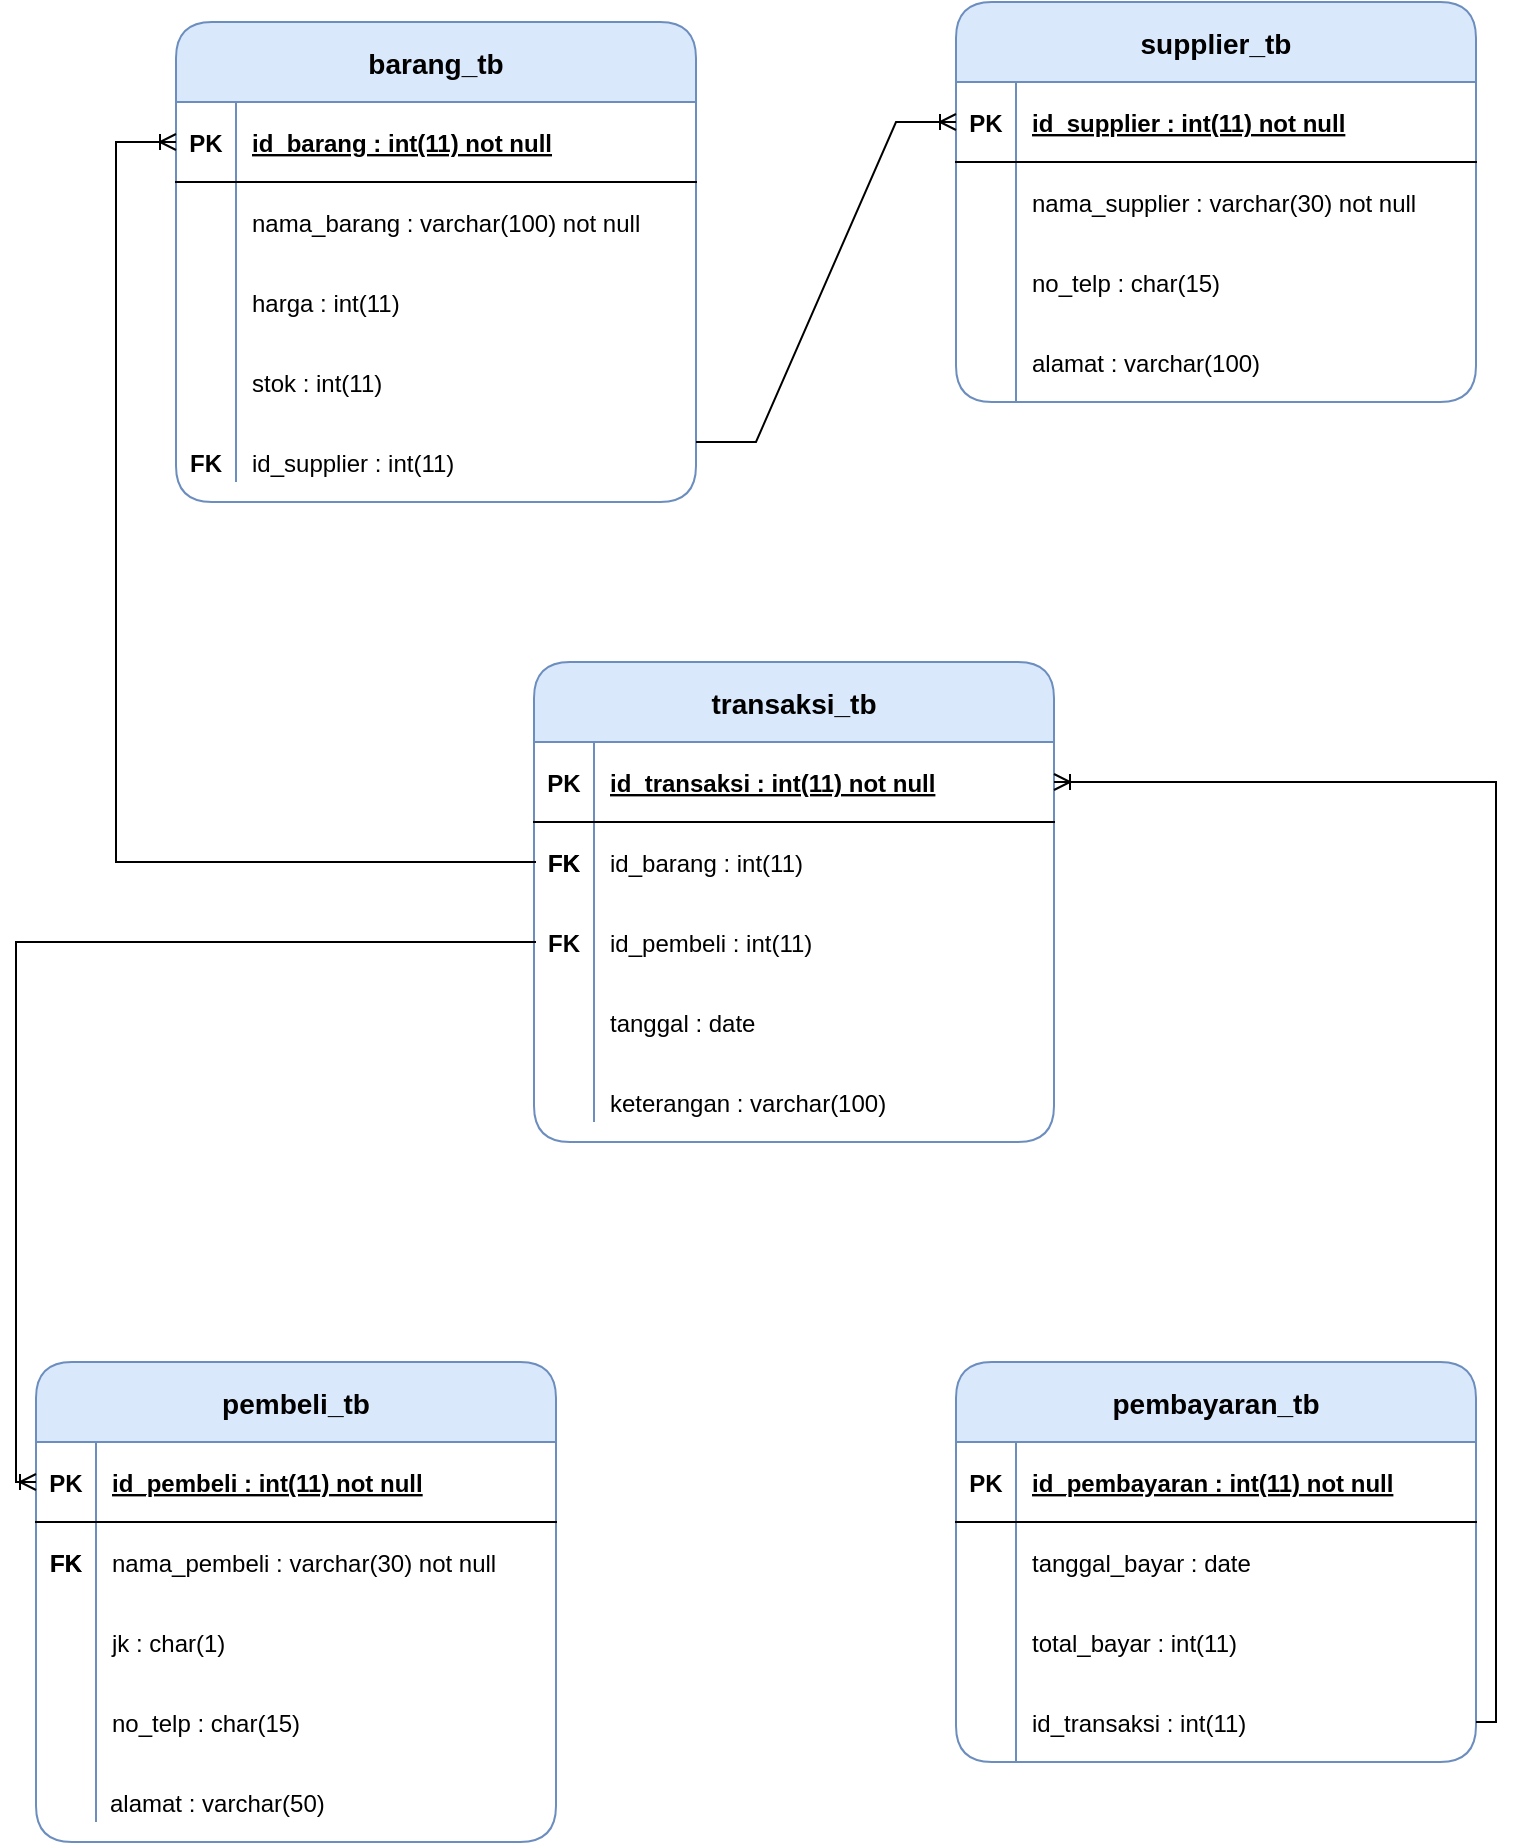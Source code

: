 <mxfile version="20.6.0" type="github">
  <diagram id="DVCX9KT6XaWzOQqNhEmr" name="Halaman-1">
    <mxGraphModel dx="1722" dy="811" grid="1" gridSize="10" guides="1" tooltips="1" connect="1" arrows="1" fold="1" page="1" pageScale="1" pageWidth="827" pageHeight="1169" math="0" shadow="0">
      <root>
        <mxCell id="0" />
        <mxCell id="1" parent="0" />
        <mxCell id="B0k6MQPcqynS-OCcpyYx-45" value="barang_tb" style="shape=table;startSize=40;container=1;collapsible=1;childLayout=tableLayout;fixedRows=1;rowLines=0;fontStyle=1;align=center;resizeLast=1;rounded=1;fontSize=14;fillColor=#dae8fc;strokeColor=#6c8ebf;sketch=0;shadow=0;" vertex="1" parent="1">
          <mxGeometry x="110" y="50" width="260" height="240" as="geometry">
            <mxRectangle x="120" y="110" width="110" height="40" as="alternateBounds" />
          </mxGeometry>
        </mxCell>
        <mxCell id="B0k6MQPcqynS-OCcpyYx-46" value="" style="shape=tableRow;horizontal=0;startSize=0;swimlaneHead=0;swimlaneBody=0;fillColor=none;collapsible=0;dropTarget=0;points=[[0,0.5],[1,0.5]];portConstraint=eastwest;top=0;left=0;right=0;bottom=1;" vertex="1" parent="B0k6MQPcqynS-OCcpyYx-45">
          <mxGeometry y="40" width="260" height="40" as="geometry" />
        </mxCell>
        <mxCell id="B0k6MQPcqynS-OCcpyYx-47" value="PK" style="shape=partialRectangle;connectable=0;fillColor=none;top=0;left=0;bottom=0;right=0;fontStyle=1;overflow=hidden;" vertex="1" parent="B0k6MQPcqynS-OCcpyYx-46">
          <mxGeometry width="30" height="40" as="geometry">
            <mxRectangle width="30" height="40" as="alternateBounds" />
          </mxGeometry>
        </mxCell>
        <mxCell id="B0k6MQPcqynS-OCcpyYx-48" value="id_barang : int(11) not null" style="shape=partialRectangle;connectable=0;fillColor=none;top=0;left=0;bottom=0;right=0;align=left;spacingLeft=6;fontStyle=5;overflow=hidden;" vertex="1" parent="B0k6MQPcqynS-OCcpyYx-46">
          <mxGeometry x="30" width="230" height="40" as="geometry">
            <mxRectangle width="230" height="40" as="alternateBounds" />
          </mxGeometry>
        </mxCell>
        <mxCell id="B0k6MQPcqynS-OCcpyYx-49" value="" style="shape=tableRow;horizontal=0;startSize=0;swimlaneHead=0;swimlaneBody=0;fillColor=none;collapsible=0;dropTarget=0;points=[[0,0.5],[1,0.5]];portConstraint=eastwest;top=0;left=0;right=0;bottom=0;" vertex="1" parent="B0k6MQPcqynS-OCcpyYx-45">
          <mxGeometry y="80" width="260" height="40" as="geometry" />
        </mxCell>
        <mxCell id="B0k6MQPcqynS-OCcpyYx-50" value="" style="shape=partialRectangle;connectable=0;fillColor=none;top=0;left=0;bottom=0;right=0;editable=1;overflow=hidden;" vertex="1" parent="B0k6MQPcqynS-OCcpyYx-49">
          <mxGeometry width="30" height="40" as="geometry">
            <mxRectangle width="30" height="40" as="alternateBounds" />
          </mxGeometry>
        </mxCell>
        <mxCell id="B0k6MQPcqynS-OCcpyYx-51" value="nama_barang : varchar(100) not null" style="shape=partialRectangle;connectable=0;fillColor=none;top=0;left=0;bottom=0;right=0;align=left;spacingLeft=6;overflow=hidden;" vertex="1" parent="B0k6MQPcqynS-OCcpyYx-49">
          <mxGeometry x="30" width="230" height="40" as="geometry">
            <mxRectangle width="230" height="40" as="alternateBounds" />
          </mxGeometry>
        </mxCell>
        <mxCell id="B0k6MQPcqynS-OCcpyYx-52" value="" style="shape=tableRow;horizontal=0;startSize=0;swimlaneHead=0;swimlaneBody=0;fillColor=none;collapsible=0;dropTarget=0;points=[[0,0.5],[1,0.5]];portConstraint=eastwest;top=0;left=0;right=0;bottom=0;" vertex="1" parent="B0k6MQPcqynS-OCcpyYx-45">
          <mxGeometry y="120" width="260" height="40" as="geometry" />
        </mxCell>
        <mxCell id="B0k6MQPcqynS-OCcpyYx-53" value="" style="shape=partialRectangle;connectable=0;fillColor=none;top=0;left=0;bottom=0;right=0;editable=1;overflow=hidden;" vertex="1" parent="B0k6MQPcqynS-OCcpyYx-52">
          <mxGeometry width="30" height="40" as="geometry">
            <mxRectangle width="30" height="40" as="alternateBounds" />
          </mxGeometry>
        </mxCell>
        <mxCell id="B0k6MQPcqynS-OCcpyYx-54" value="harga : int(11)" style="shape=partialRectangle;connectable=0;fillColor=none;top=0;left=0;bottom=0;right=0;align=left;spacingLeft=6;overflow=hidden;" vertex="1" parent="B0k6MQPcqynS-OCcpyYx-52">
          <mxGeometry x="30" width="230" height="40" as="geometry">
            <mxRectangle width="230" height="40" as="alternateBounds" />
          </mxGeometry>
        </mxCell>
        <mxCell id="B0k6MQPcqynS-OCcpyYx-55" value="" style="shape=tableRow;horizontal=0;startSize=0;swimlaneHead=0;swimlaneBody=0;fillColor=none;collapsible=0;dropTarget=0;points=[[0,0.5],[1,0.5]];portConstraint=eastwest;top=0;left=0;right=0;bottom=0;" vertex="1" parent="B0k6MQPcqynS-OCcpyYx-45">
          <mxGeometry y="160" width="260" height="40" as="geometry" />
        </mxCell>
        <mxCell id="B0k6MQPcqynS-OCcpyYx-56" value="" style="shape=partialRectangle;connectable=0;fillColor=none;top=0;left=0;bottom=0;right=0;editable=1;overflow=hidden;" vertex="1" parent="B0k6MQPcqynS-OCcpyYx-55">
          <mxGeometry width="30" height="40" as="geometry">
            <mxRectangle width="30" height="40" as="alternateBounds" />
          </mxGeometry>
        </mxCell>
        <mxCell id="B0k6MQPcqynS-OCcpyYx-57" value="stok : int(11)" style="shape=partialRectangle;connectable=0;fillColor=none;top=0;left=0;bottom=0;right=0;align=left;spacingLeft=6;overflow=hidden;" vertex="1" parent="B0k6MQPcqynS-OCcpyYx-55">
          <mxGeometry x="30" width="230" height="40" as="geometry">
            <mxRectangle width="230" height="40" as="alternateBounds" />
          </mxGeometry>
        </mxCell>
        <mxCell id="B0k6MQPcqynS-OCcpyYx-58" value="id_supplier : int(11)" style="shape=partialRectangle;connectable=0;fillColor=none;top=0;left=0;bottom=0;right=0;align=left;spacingLeft=6;overflow=hidden;" vertex="1" parent="1">
          <mxGeometry x="140" y="250" width="230" height="40" as="geometry">
            <mxRectangle width="230" height="40" as="alternateBounds" />
          </mxGeometry>
        </mxCell>
        <mxCell id="B0k6MQPcqynS-OCcpyYx-59" value="" style="endArrow=none;html=1;rounded=0;fillColor=#dae8fc;strokeColor=#6c8ebf;" edge="1" parent="1">
          <mxGeometry width="50" height="50" relative="1" as="geometry">
            <mxPoint x="140" y="280" as="sourcePoint" />
            <mxPoint x="140" y="240" as="targetPoint" />
          </mxGeometry>
        </mxCell>
        <mxCell id="B0k6MQPcqynS-OCcpyYx-86" value="FK" style="shape=partialRectangle;connectable=0;fillColor=none;top=0;left=0;bottom=0;right=0;fontStyle=1;overflow=hidden;" vertex="1" parent="1">
          <mxGeometry x="110" y="250" width="30" height="40" as="geometry">
            <mxRectangle width="30" height="40" as="alternateBounds" />
          </mxGeometry>
        </mxCell>
        <mxCell id="B0k6MQPcqynS-OCcpyYx-87" value="supplier_tb" style="shape=table;startSize=40;container=1;collapsible=1;childLayout=tableLayout;fixedRows=1;rowLines=0;fontStyle=1;align=center;resizeLast=1;rounded=1;fontSize=14;fillColor=#dae8fc;strokeColor=#6c8ebf;sketch=0;shadow=0;" vertex="1" parent="1">
          <mxGeometry x="500" y="40" width="260" height="200" as="geometry">
            <mxRectangle x="120" y="110" width="110" height="40" as="alternateBounds" />
          </mxGeometry>
        </mxCell>
        <mxCell id="B0k6MQPcqynS-OCcpyYx-88" value="" style="shape=tableRow;horizontal=0;startSize=0;swimlaneHead=0;swimlaneBody=0;fillColor=none;collapsible=0;dropTarget=0;points=[[0,0.5],[1,0.5]];portConstraint=eastwest;top=0;left=0;right=0;bottom=1;" vertex="1" parent="B0k6MQPcqynS-OCcpyYx-87">
          <mxGeometry y="40" width="260" height="40" as="geometry" />
        </mxCell>
        <mxCell id="B0k6MQPcqynS-OCcpyYx-89" value="PK" style="shape=partialRectangle;connectable=0;fillColor=none;top=0;left=0;bottom=0;right=0;fontStyle=1;overflow=hidden;" vertex="1" parent="B0k6MQPcqynS-OCcpyYx-88">
          <mxGeometry width="30" height="40" as="geometry">
            <mxRectangle width="30" height="40" as="alternateBounds" />
          </mxGeometry>
        </mxCell>
        <mxCell id="B0k6MQPcqynS-OCcpyYx-90" value="id_supplier : int(11) not null" style="shape=partialRectangle;connectable=0;fillColor=none;top=0;left=0;bottom=0;right=0;align=left;spacingLeft=6;fontStyle=5;overflow=hidden;" vertex="1" parent="B0k6MQPcqynS-OCcpyYx-88">
          <mxGeometry x="30" width="230" height="40" as="geometry">
            <mxRectangle width="230" height="40" as="alternateBounds" />
          </mxGeometry>
        </mxCell>
        <mxCell id="B0k6MQPcqynS-OCcpyYx-91" value="" style="shape=tableRow;horizontal=0;startSize=0;swimlaneHead=0;swimlaneBody=0;fillColor=none;collapsible=0;dropTarget=0;points=[[0,0.5],[1,0.5]];portConstraint=eastwest;top=0;left=0;right=0;bottom=0;" vertex="1" parent="B0k6MQPcqynS-OCcpyYx-87">
          <mxGeometry y="80" width="260" height="40" as="geometry" />
        </mxCell>
        <mxCell id="B0k6MQPcqynS-OCcpyYx-92" value="" style="shape=partialRectangle;connectable=0;fillColor=none;top=0;left=0;bottom=0;right=0;editable=1;overflow=hidden;" vertex="1" parent="B0k6MQPcqynS-OCcpyYx-91">
          <mxGeometry width="30" height="40" as="geometry">
            <mxRectangle width="30" height="40" as="alternateBounds" />
          </mxGeometry>
        </mxCell>
        <mxCell id="B0k6MQPcqynS-OCcpyYx-93" value="nama_supplier : varchar(30) not null" style="shape=partialRectangle;connectable=0;fillColor=none;top=0;left=0;bottom=0;right=0;align=left;spacingLeft=6;overflow=hidden;" vertex="1" parent="B0k6MQPcqynS-OCcpyYx-91">
          <mxGeometry x="30" width="230" height="40" as="geometry">
            <mxRectangle width="230" height="40" as="alternateBounds" />
          </mxGeometry>
        </mxCell>
        <mxCell id="B0k6MQPcqynS-OCcpyYx-94" value="" style="shape=tableRow;horizontal=0;startSize=0;swimlaneHead=0;swimlaneBody=0;fillColor=none;collapsible=0;dropTarget=0;points=[[0,0.5],[1,0.5]];portConstraint=eastwest;top=0;left=0;right=0;bottom=0;" vertex="1" parent="B0k6MQPcqynS-OCcpyYx-87">
          <mxGeometry y="120" width="260" height="40" as="geometry" />
        </mxCell>
        <mxCell id="B0k6MQPcqynS-OCcpyYx-95" value="" style="shape=partialRectangle;connectable=0;fillColor=none;top=0;left=0;bottom=0;right=0;editable=1;overflow=hidden;" vertex="1" parent="B0k6MQPcqynS-OCcpyYx-94">
          <mxGeometry width="30" height="40" as="geometry">
            <mxRectangle width="30" height="40" as="alternateBounds" />
          </mxGeometry>
        </mxCell>
        <mxCell id="B0k6MQPcqynS-OCcpyYx-96" value="no_telp : char(15)" style="shape=partialRectangle;connectable=0;fillColor=none;top=0;left=0;bottom=0;right=0;align=left;spacingLeft=6;overflow=hidden;" vertex="1" parent="B0k6MQPcqynS-OCcpyYx-94">
          <mxGeometry x="30" width="230" height="40" as="geometry">
            <mxRectangle width="230" height="40" as="alternateBounds" />
          </mxGeometry>
        </mxCell>
        <mxCell id="B0k6MQPcqynS-OCcpyYx-97" value="" style="shape=tableRow;horizontal=0;startSize=0;swimlaneHead=0;swimlaneBody=0;fillColor=none;collapsible=0;dropTarget=0;points=[[0,0.5],[1,0.5]];portConstraint=eastwest;top=0;left=0;right=0;bottom=0;" vertex="1" parent="B0k6MQPcqynS-OCcpyYx-87">
          <mxGeometry y="160" width="260" height="40" as="geometry" />
        </mxCell>
        <mxCell id="B0k6MQPcqynS-OCcpyYx-98" value="" style="shape=partialRectangle;connectable=0;fillColor=none;top=0;left=0;bottom=0;right=0;editable=1;overflow=hidden;" vertex="1" parent="B0k6MQPcqynS-OCcpyYx-97">
          <mxGeometry width="30" height="40" as="geometry">
            <mxRectangle width="30" height="40" as="alternateBounds" />
          </mxGeometry>
        </mxCell>
        <mxCell id="B0k6MQPcqynS-OCcpyYx-99" value="alamat : varchar(100)" style="shape=partialRectangle;connectable=0;fillColor=none;top=0;left=0;bottom=0;right=0;align=left;spacingLeft=6;overflow=hidden;" vertex="1" parent="B0k6MQPcqynS-OCcpyYx-97">
          <mxGeometry x="30" width="230" height="40" as="geometry">
            <mxRectangle width="230" height="40" as="alternateBounds" />
          </mxGeometry>
        </mxCell>
        <mxCell id="B0k6MQPcqynS-OCcpyYx-103" value="transaksi_tb" style="shape=table;startSize=40;container=1;collapsible=1;childLayout=tableLayout;fixedRows=1;rowLines=0;fontStyle=1;align=center;resizeLast=1;rounded=1;fontSize=14;fillColor=#dae8fc;strokeColor=#6c8ebf;sketch=0;shadow=0;" vertex="1" parent="1">
          <mxGeometry x="289" y="370" width="260" height="240" as="geometry">
            <mxRectangle x="120" y="110" width="110" height="40" as="alternateBounds" />
          </mxGeometry>
        </mxCell>
        <mxCell id="B0k6MQPcqynS-OCcpyYx-104" value="" style="shape=tableRow;horizontal=0;startSize=0;swimlaneHead=0;swimlaneBody=0;fillColor=none;collapsible=0;dropTarget=0;points=[[0,0.5],[1,0.5]];portConstraint=eastwest;top=0;left=0;right=0;bottom=1;" vertex="1" parent="B0k6MQPcqynS-OCcpyYx-103">
          <mxGeometry y="40" width="260" height="40" as="geometry" />
        </mxCell>
        <mxCell id="B0k6MQPcqynS-OCcpyYx-105" value="PK" style="shape=partialRectangle;connectable=0;fillColor=none;top=0;left=0;bottom=0;right=0;fontStyle=1;overflow=hidden;" vertex="1" parent="B0k6MQPcqynS-OCcpyYx-104">
          <mxGeometry width="30" height="40" as="geometry">
            <mxRectangle width="30" height="40" as="alternateBounds" />
          </mxGeometry>
        </mxCell>
        <mxCell id="B0k6MQPcqynS-OCcpyYx-106" value="id_transaksi : int(11) not null" style="shape=partialRectangle;connectable=0;fillColor=none;top=0;left=0;bottom=0;right=0;align=left;spacingLeft=6;fontStyle=5;overflow=hidden;" vertex="1" parent="B0k6MQPcqynS-OCcpyYx-104">
          <mxGeometry x="30" width="230" height="40" as="geometry">
            <mxRectangle width="230" height="40" as="alternateBounds" />
          </mxGeometry>
        </mxCell>
        <mxCell id="B0k6MQPcqynS-OCcpyYx-107" value="" style="shape=tableRow;horizontal=0;startSize=0;swimlaneHead=0;swimlaneBody=0;fillColor=none;collapsible=0;dropTarget=0;points=[[0,0.5],[1,0.5]];portConstraint=eastwest;top=0;left=0;right=0;bottom=0;" vertex="1" parent="B0k6MQPcqynS-OCcpyYx-103">
          <mxGeometry y="80" width="260" height="40" as="geometry" />
        </mxCell>
        <mxCell id="B0k6MQPcqynS-OCcpyYx-108" value="" style="shape=partialRectangle;connectable=0;fillColor=none;top=0;left=0;bottom=0;right=0;editable=1;overflow=hidden;" vertex="1" parent="B0k6MQPcqynS-OCcpyYx-107">
          <mxGeometry width="30" height="40" as="geometry">
            <mxRectangle width="30" height="40" as="alternateBounds" />
          </mxGeometry>
        </mxCell>
        <mxCell id="B0k6MQPcqynS-OCcpyYx-109" value="id_barang : int(11)" style="shape=partialRectangle;connectable=0;fillColor=none;top=0;left=0;bottom=0;right=0;align=left;spacingLeft=6;overflow=hidden;" vertex="1" parent="B0k6MQPcqynS-OCcpyYx-107">
          <mxGeometry x="30" width="230" height="40" as="geometry">
            <mxRectangle width="230" height="40" as="alternateBounds" />
          </mxGeometry>
        </mxCell>
        <mxCell id="B0k6MQPcqynS-OCcpyYx-110" value="" style="shape=tableRow;horizontal=0;startSize=0;swimlaneHead=0;swimlaneBody=0;fillColor=none;collapsible=0;dropTarget=0;points=[[0,0.5],[1,0.5]];portConstraint=eastwest;top=0;left=0;right=0;bottom=0;" vertex="1" parent="B0k6MQPcqynS-OCcpyYx-103">
          <mxGeometry y="120" width="260" height="40" as="geometry" />
        </mxCell>
        <mxCell id="B0k6MQPcqynS-OCcpyYx-111" value="" style="shape=partialRectangle;connectable=0;fillColor=none;top=0;left=0;bottom=0;right=0;editable=1;overflow=hidden;" vertex="1" parent="B0k6MQPcqynS-OCcpyYx-110">
          <mxGeometry width="30" height="40" as="geometry">
            <mxRectangle width="30" height="40" as="alternateBounds" />
          </mxGeometry>
        </mxCell>
        <mxCell id="B0k6MQPcqynS-OCcpyYx-112" value="id_pembeli : int(11)" style="shape=partialRectangle;connectable=0;fillColor=none;top=0;left=0;bottom=0;right=0;align=left;spacingLeft=6;overflow=hidden;" vertex="1" parent="B0k6MQPcqynS-OCcpyYx-110">
          <mxGeometry x="30" width="230" height="40" as="geometry">
            <mxRectangle width="230" height="40" as="alternateBounds" />
          </mxGeometry>
        </mxCell>
        <mxCell id="B0k6MQPcqynS-OCcpyYx-113" value="" style="shape=tableRow;horizontal=0;startSize=0;swimlaneHead=0;swimlaneBody=0;fillColor=none;collapsible=0;dropTarget=0;points=[[0,0.5],[1,0.5]];portConstraint=eastwest;top=0;left=0;right=0;bottom=0;" vertex="1" parent="B0k6MQPcqynS-OCcpyYx-103">
          <mxGeometry y="160" width="260" height="40" as="geometry" />
        </mxCell>
        <mxCell id="B0k6MQPcqynS-OCcpyYx-114" value="" style="shape=partialRectangle;connectable=0;fillColor=none;top=0;left=0;bottom=0;right=0;editable=1;overflow=hidden;" vertex="1" parent="B0k6MQPcqynS-OCcpyYx-113">
          <mxGeometry width="30" height="40" as="geometry">
            <mxRectangle width="30" height="40" as="alternateBounds" />
          </mxGeometry>
        </mxCell>
        <mxCell id="B0k6MQPcqynS-OCcpyYx-115" value="tanggal : date" style="shape=partialRectangle;connectable=0;fillColor=none;top=0;left=0;bottom=0;right=0;align=left;spacingLeft=6;overflow=hidden;" vertex="1" parent="B0k6MQPcqynS-OCcpyYx-113">
          <mxGeometry x="30" width="230" height="40" as="geometry">
            <mxRectangle width="230" height="40" as="alternateBounds" />
          </mxGeometry>
        </mxCell>
        <mxCell id="B0k6MQPcqynS-OCcpyYx-116" value="keterangan : varchar(100)" style="shape=partialRectangle;connectable=0;fillColor=none;top=0;left=0;bottom=0;right=0;align=left;spacingLeft=6;overflow=hidden;" vertex="1" parent="1">
          <mxGeometry x="319" y="570" width="230" height="40" as="geometry">
            <mxRectangle width="230" height="40" as="alternateBounds" />
          </mxGeometry>
        </mxCell>
        <mxCell id="B0k6MQPcqynS-OCcpyYx-117" value="" style="endArrow=none;html=1;rounded=0;fillColor=#dae8fc;strokeColor=#6c8ebf;" edge="1" parent="1">
          <mxGeometry width="50" height="50" relative="1" as="geometry">
            <mxPoint x="319" y="600" as="sourcePoint" />
            <mxPoint x="319" y="550" as="targetPoint" />
          </mxGeometry>
        </mxCell>
        <mxCell id="B0k6MQPcqynS-OCcpyYx-118" value="FK" style="shape=partialRectangle;connectable=0;fillColor=none;top=0;left=0;bottom=0;right=0;fontStyle=1;overflow=hidden;" vertex="1" parent="1">
          <mxGeometry x="289" y="450" width="30" height="40" as="geometry">
            <mxRectangle width="30" height="40" as="alternateBounds" />
          </mxGeometry>
        </mxCell>
        <mxCell id="B0k6MQPcqynS-OCcpyYx-133" value="FK" style="shape=partialRectangle;connectable=0;fillColor=none;top=0;left=0;bottom=0;right=0;fontStyle=1;overflow=hidden;" vertex="1" parent="1">
          <mxGeometry x="289" y="450" width="30" height="40" as="geometry">
            <mxRectangle width="30" height="40" as="alternateBounds" />
          </mxGeometry>
        </mxCell>
        <mxCell id="B0k6MQPcqynS-OCcpyYx-147" value="FK" style="shape=partialRectangle;connectable=0;fillColor=none;top=0;left=0;bottom=0;right=0;fontStyle=1;overflow=hidden;" vertex="1" parent="1">
          <mxGeometry x="289" y="490" width="30" height="40" as="geometry">
            <mxRectangle width="30" height="40" as="alternateBounds" />
          </mxGeometry>
        </mxCell>
        <mxCell id="B0k6MQPcqynS-OCcpyYx-148" value="pembeli_tb" style="shape=table;startSize=40;container=1;collapsible=1;childLayout=tableLayout;fixedRows=1;rowLines=0;fontStyle=1;align=center;resizeLast=1;rounded=1;fontSize=14;fillColor=#dae8fc;strokeColor=#6c8ebf;sketch=0;shadow=0;" vertex="1" parent="1">
          <mxGeometry x="40" y="720" width="260" height="240" as="geometry">
            <mxRectangle x="120" y="110" width="110" height="40" as="alternateBounds" />
          </mxGeometry>
        </mxCell>
        <mxCell id="B0k6MQPcqynS-OCcpyYx-149" value="" style="shape=tableRow;horizontal=0;startSize=0;swimlaneHead=0;swimlaneBody=0;fillColor=none;collapsible=0;dropTarget=0;points=[[0,0.5],[1,0.5]];portConstraint=eastwest;top=0;left=0;right=0;bottom=1;" vertex="1" parent="B0k6MQPcqynS-OCcpyYx-148">
          <mxGeometry y="40" width="260" height="40" as="geometry" />
        </mxCell>
        <mxCell id="B0k6MQPcqynS-OCcpyYx-150" value="PK" style="shape=partialRectangle;connectable=0;fillColor=none;top=0;left=0;bottom=0;right=0;fontStyle=1;overflow=hidden;" vertex="1" parent="B0k6MQPcqynS-OCcpyYx-149">
          <mxGeometry width="30" height="40" as="geometry">
            <mxRectangle width="30" height="40" as="alternateBounds" />
          </mxGeometry>
        </mxCell>
        <mxCell id="B0k6MQPcqynS-OCcpyYx-151" value="id_pembeli : int(11) not null" style="shape=partialRectangle;connectable=0;fillColor=none;top=0;left=0;bottom=0;right=0;align=left;spacingLeft=6;fontStyle=5;overflow=hidden;" vertex="1" parent="B0k6MQPcqynS-OCcpyYx-149">
          <mxGeometry x="30" width="230" height="40" as="geometry">
            <mxRectangle width="230" height="40" as="alternateBounds" />
          </mxGeometry>
        </mxCell>
        <mxCell id="B0k6MQPcqynS-OCcpyYx-152" value="" style="shape=tableRow;horizontal=0;startSize=0;swimlaneHead=0;swimlaneBody=0;fillColor=none;collapsible=0;dropTarget=0;points=[[0,0.5],[1,0.5]];portConstraint=eastwest;top=0;left=0;right=0;bottom=0;" vertex="1" parent="B0k6MQPcqynS-OCcpyYx-148">
          <mxGeometry y="80" width="260" height="40" as="geometry" />
        </mxCell>
        <mxCell id="B0k6MQPcqynS-OCcpyYx-153" value="" style="shape=partialRectangle;connectable=0;fillColor=none;top=0;left=0;bottom=0;right=0;editable=1;overflow=hidden;" vertex="1" parent="B0k6MQPcqynS-OCcpyYx-152">
          <mxGeometry width="30" height="40" as="geometry">
            <mxRectangle width="30" height="40" as="alternateBounds" />
          </mxGeometry>
        </mxCell>
        <mxCell id="B0k6MQPcqynS-OCcpyYx-154" value="nama_pembeli : varchar(30) not null" style="shape=partialRectangle;connectable=0;fillColor=none;top=0;left=0;bottom=0;right=0;align=left;spacingLeft=6;overflow=hidden;" vertex="1" parent="B0k6MQPcqynS-OCcpyYx-152">
          <mxGeometry x="30" width="230" height="40" as="geometry">
            <mxRectangle width="230" height="40" as="alternateBounds" />
          </mxGeometry>
        </mxCell>
        <mxCell id="B0k6MQPcqynS-OCcpyYx-155" value="" style="shape=tableRow;horizontal=0;startSize=0;swimlaneHead=0;swimlaneBody=0;fillColor=none;collapsible=0;dropTarget=0;points=[[0,0.5],[1,0.5]];portConstraint=eastwest;top=0;left=0;right=0;bottom=0;" vertex="1" parent="B0k6MQPcqynS-OCcpyYx-148">
          <mxGeometry y="120" width="260" height="40" as="geometry" />
        </mxCell>
        <mxCell id="B0k6MQPcqynS-OCcpyYx-156" value="" style="shape=partialRectangle;connectable=0;fillColor=none;top=0;left=0;bottom=0;right=0;editable=1;overflow=hidden;" vertex="1" parent="B0k6MQPcqynS-OCcpyYx-155">
          <mxGeometry width="30" height="40" as="geometry">
            <mxRectangle width="30" height="40" as="alternateBounds" />
          </mxGeometry>
        </mxCell>
        <mxCell id="B0k6MQPcqynS-OCcpyYx-157" value="jk : char(1)" style="shape=partialRectangle;connectable=0;fillColor=none;top=0;left=0;bottom=0;right=0;align=left;spacingLeft=6;overflow=hidden;" vertex="1" parent="B0k6MQPcqynS-OCcpyYx-155">
          <mxGeometry x="30" width="230" height="40" as="geometry">
            <mxRectangle width="230" height="40" as="alternateBounds" />
          </mxGeometry>
        </mxCell>
        <mxCell id="B0k6MQPcqynS-OCcpyYx-158" value="" style="shape=tableRow;horizontal=0;startSize=0;swimlaneHead=0;swimlaneBody=0;fillColor=none;collapsible=0;dropTarget=0;points=[[0,0.5],[1,0.5]];portConstraint=eastwest;top=0;left=0;right=0;bottom=0;" vertex="1" parent="B0k6MQPcqynS-OCcpyYx-148">
          <mxGeometry y="160" width="260" height="40" as="geometry" />
        </mxCell>
        <mxCell id="B0k6MQPcqynS-OCcpyYx-159" value="" style="shape=partialRectangle;connectable=0;fillColor=none;top=0;left=0;bottom=0;right=0;editable=1;overflow=hidden;" vertex="1" parent="B0k6MQPcqynS-OCcpyYx-158">
          <mxGeometry width="30" height="40" as="geometry">
            <mxRectangle width="30" height="40" as="alternateBounds" />
          </mxGeometry>
        </mxCell>
        <mxCell id="B0k6MQPcqynS-OCcpyYx-160" value="no_telp : char(15)" style="shape=partialRectangle;connectable=0;fillColor=none;top=0;left=0;bottom=0;right=0;align=left;spacingLeft=6;overflow=hidden;" vertex="1" parent="B0k6MQPcqynS-OCcpyYx-158">
          <mxGeometry x="30" width="230" height="40" as="geometry">
            <mxRectangle width="230" height="40" as="alternateBounds" />
          </mxGeometry>
        </mxCell>
        <mxCell id="B0k6MQPcqynS-OCcpyYx-161" value="alamat : varchar(50)" style="shape=partialRectangle;connectable=0;fillColor=none;top=0;left=0;bottom=0;right=0;align=left;spacingLeft=6;overflow=hidden;" vertex="1" parent="1">
          <mxGeometry x="69" y="920" width="230" height="40" as="geometry">
            <mxRectangle width="230" height="40" as="alternateBounds" />
          </mxGeometry>
        </mxCell>
        <mxCell id="B0k6MQPcqynS-OCcpyYx-162" value="" style="endArrow=none;html=1;rounded=0;fillColor=#dae8fc;strokeColor=#6c8ebf;" edge="1" parent="1">
          <mxGeometry width="50" height="50" relative="1" as="geometry">
            <mxPoint x="70" y="950" as="sourcePoint" />
            <mxPoint x="70" y="900" as="targetPoint" />
          </mxGeometry>
        </mxCell>
        <mxCell id="B0k6MQPcqynS-OCcpyYx-163" value="FK" style="shape=partialRectangle;connectable=0;fillColor=none;top=0;left=0;bottom=0;right=0;fontStyle=1;overflow=hidden;" vertex="1" parent="1">
          <mxGeometry x="40" y="800" width="30" height="40" as="geometry">
            <mxRectangle width="30" height="40" as="alternateBounds" />
          </mxGeometry>
        </mxCell>
        <mxCell id="B0k6MQPcqynS-OCcpyYx-164" value="FK" style="shape=partialRectangle;connectable=0;fillColor=none;top=0;left=0;bottom=0;right=0;fontStyle=1;overflow=hidden;" vertex="1" parent="1">
          <mxGeometry x="40" y="800" width="30" height="40" as="geometry">
            <mxRectangle width="30" height="40" as="alternateBounds" />
          </mxGeometry>
        </mxCell>
        <mxCell id="B0k6MQPcqynS-OCcpyYx-166" value="pembayaran_tb" style="shape=table;startSize=40;container=1;collapsible=1;childLayout=tableLayout;fixedRows=1;rowLines=0;fontStyle=1;align=center;resizeLast=1;rounded=1;fontSize=14;fillColor=#dae8fc;strokeColor=#6c8ebf;sketch=0;shadow=0;" vertex="1" parent="1">
          <mxGeometry x="500" y="720" width="260" height="200" as="geometry">
            <mxRectangle x="120" y="110" width="110" height="40" as="alternateBounds" />
          </mxGeometry>
        </mxCell>
        <mxCell id="B0k6MQPcqynS-OCcpyYx-167" value="" style="shape=tableRow;horizontal=0;startSize=0;swimlaneHead=0;swimlaneBody=0;fillColor=none;collapsible=0;dropTarget=0;points=[[0,0.5],[1,0.5]];portConstraint=eastwest;top=0;left=0;right=0;bottom=1;" vertex="1" parent="B0k6MQPcqynS-OCcpyYx-166">
          <mxGeometry y="40" width="260" height="40" as="geometry" />
        </mxCell>
        <mxCell id="B0k6MQPcqynS-OCcpyYx-168" value="PK" style="shape=partialRectangle;connectable=0;fillColor=none;top=0;left=0;bottom=0;right=0;fontStyle=1;overflow=hidden;" vertex="1" parent="B0k6MQPcqynS-OCcpyYx-167">
          <mxGeometry width="30" height="40" as="geometry">
            <mxRectangle width="30" height="40" as="alternateBounds" />
          </mxGeometry>
        </mxCell>
        <mxCell id="B0k6MQPcqynS-OCcpyYx-169" value="id_pembayaran : int(11) not null" style="shape=partialRectangle;connectable=0;fillColor=none;top=0;left=0;bottom=0;right=0;align=left;spacingLeft=6;fontStyle=5;overflow=hidden;" vertex="1" parent="B0k6MQPcqynS-OCcpyYx-167">
          <mxGeometry x="30" width="230" height="40" as="geometry">
            <mxRectangle width="230" height="40" as="alternateBounds" />
          </mxGeometry>
        </mxCell>
        <mxCell id="B0k6MQPcqynS-OCcpyYx-170" value="" style="shape=tableRow;horizontal=0;startSize=0;swimlaneHead=0;swimlaneBody=0;fillColor=none;collapsible=0;dropTarget=0;points=[[0,0.5],[1,0.5]];portConstraint=eastwest;top=0;left=0;right=0;bottom=0;" vertex="1" parent="B0k6MQPcqynS-OCcpyYx-166">
          <mxGeometry y="80" width="260" height="40" as="geometry" />
        </mxCell>
        <mxCell id="B0k6MQPcqynS-OCcpyYx-171" value="" style="shape=partialRectangle;connectable=0;fillColor=none;top=0;left=0;bottom=0;right=0;editable=1;overflow=hidden;" vertex="1" parent="B0k6MQPcqynS-OCcpyYx-170">
          <mxGeometry width="30" height="40" as="geometry">
            <mxRectangle width="30" height="40" as="alternateBounds" />
          </mxGeometry>
        </mxCell>
        <mxCell id="B0k6MQPcqynS-OCcpyYx-172" value="tanggal_bayar : date" style="shape=partialRectangle;connectable=0;fillColor=none;top=0;left=0;bottom=0;right=0;align=left;spacingLeft=6;overflow=hidden;" vertex="1" parent="B0k6MQPcqynS-OCcpyYx-170">
          <mxGeometry x="30" width="230" height="40" as="geometry">
            <mxRectangle width="230" height="40" as="alternateBounds" />
          </mxGeometry>
        </mxCell>
        <mxCell id="B0k6MQPcqynS-OCcpyYx-173" value="" style="shape=tableRow;horizontal=0;startSize=0;swimlaneHead=0;swimlaneBody=0;fillColor=none;collapsible=0;dropTarget=0;points=[[0,0.5],[1,0.5]];portConstraint=eastwest;top=0;left=0;right=0;bottom=0;" vertex="1" parent="B0k6MQPcqynS-OCcpyYx-166">
          <mxGeometry y="120" width="260" height="40" as="geometry" />
        </mxCell>
        <mxCell id="B0k6MQPcqynS-OCcpyYx-174" value="" style="shape=partialRectangle;connectable=0;fillColor=none;top=0;left=0;bottom=0;right=0;editable=1;overflow=hidden;" vertex="1" parent="B0k6MQPcqynS-OCcpyYx-173">
          <mxGeometry width="30" height="40" as="geometry">
            <mxRectangle width="30" height="40" as="alternateBounds" />
          </mxGeometry>
        </mxCell>
        <mxCell id="B0k6MQPcqynS-OCcpyYx-175" value="total_bayar : int(11)" style="shape=partialRectangle;connectable=0;fillColor=none;top=0;left=0;bottom=0;right=0;align=left;spacingLeft=6;overflow=hidden;" vertex="1" parent="B0k6MQPcqynS-OCcpyYx-173">
          <mxGeometry x="30" width="230" height="40" as="geometry">
            <mxRectangle width="230" height="40" as="alternateBounds" />
          </mxGeometry>
        </mxCell>
        <mxCell id="B0k6MQPcqynS-OCcpyYx-176" value="" style="shape=tableRow;horizontal=0;startSize=0;swimlaneHead=0;swimlaneBody=0;fillColor=none;collapsible=0;dropTarget=0;points=[[0,0.5],[1,0.5]];portConstraint=eastwest;top=0;left=0;right=0;bottom=0;" vertex="1" parent="B0k6MQPcqynS-OCcpyYx-166">
          <mxGeometry y="160" width="260" height="40" as="geometry" />
        </mxCell>
        <mxCell id="B0k6MQPcqynS-OCcpyYx-177" value="" style="shape=partialRectangle;connectable=0;fillColor=none;top=0;left=0;bottom=0;right=0;editable=1;overflow=hidden;" vertex="1" parent="B0k6MQPcqynS-OCcpyYx-176">
          <mxGeometry width="30" height="40" as="geometry">
            <mxRectangle width="30" height="40" as="alternateBounds" />
          </mxGeometry>
        </mxCell>
        <mxCell id="B0k6MQPcqynS-OCcpyYx-178" value="id_transaksi : int(11)" style="shape=partialRectangle;connectable=0;fillColor=none;top=0;left=0;bottom=0;right=0;align=left;spacingLeft=6;overflow=hidden;" vertex="1" parent="B0k6MQPcqynS-OCcpyYx-176">
          <mxGeometry x="30" width="230" height="40" as="geometry">
            <mxRectangle width="230" height="40" as="alternateBounds" />
          </mxGeometry>
        </mxCell>
        <mxCell id="B0k6MQPcqynS-OCcpyYx-197" value="" style="edgeStyle=entityRelationEdgeStyle;fontSize=12;html=1;endArrow=ERoneToMany;rounded=0;entryX=0;entryY=0.5;entryDx=0;entryDy=0;" edge="1" parent="1" target="B0k6MQPcqynS-OCcpyYx-88">
          <mxGeometry width="100" height="100" relative="1" as="geometry">
            <mxPoint x="370" y="260" as="sourcePoint" />
            <mxPoint x="400" y="160" as="targetPoint" />
          </mxGeometry>
        </mxCell>
        <mxCell id="B0k6MQPcqynS-OCcpyYx-201" value="" style="edgeStyle=elbowEdgeStyle;fontSize=12;html=1;endArrow=ERoneToMany;rounded=0;entryX=0;entryY=0.5;entryDx=0;entryDy=0;" edge="1" parent="1" target="B0k6MQPcqynS-OCcpyYx-46">
          <mxGeometry width="100" height="100" relative="1" as="geometry">
            <mxPoint x="290" y="470" as="sourcePoint" />
            <mxPoint x="90" y="110" as="targetPoint" />
            <Array as="points">
              <mxPoint x="80" y="290" />
            </Array>
          </mxGeometry>
        </mxCell>
        <mxCell id="B0k6MQPcqynS-OCcpyYx-202" value="" style="edgeStyle=orthogonalEdgeStyle;fontSize=12;html=1;endArrow=ERoneToMany;rounded=0;entryX=1;entryY=0.5;entryDx=0;entryDy=0;exitX=1;exitY=0.5;exitDx=0;exitDy=0;" edge="1" parent="1" source="B0k6MQPcqynS-OCcpyYx-176" target="B0k6MQPcqynS-OCcpyYx-104">
          <mxGeometry width="100" height="100" relative="1" as="geometry">
            <mxPoint x="660" y="680" as="sourcePoint" />
            <mxPoint x="700" y="470" as="targetPoint" />
          </mxGeometry>
        </mxCell>
        <mxCell id="B0k6MQPcqynS-OCcpyYx-203" value="" style="edgeStyle=elbowEdgeStyle;fontSize=12;html=1;endArrow=ERoneToMany;rounded=0;entryX=0;entryY=0.5;entryDx=0;entryDy=0;" edge="1" parent="1" target="B0k6MQPcqynS-OCcpyYx-149">
          <mxGeometry width="100" height="100" relative="1" as="geometry">
            <mxPoint x="290" y="510" as="sourcePoint" />
            <mxPoint x="450" y="630" as="targetPoint" />
            <Array as="points">
              <mxPoint x="30" y="630" />
            </Array>
          </mxGeometry>
        </mxCell>
      </root>
    </mxGraphModel>
  </diagram>
</mxfile>
